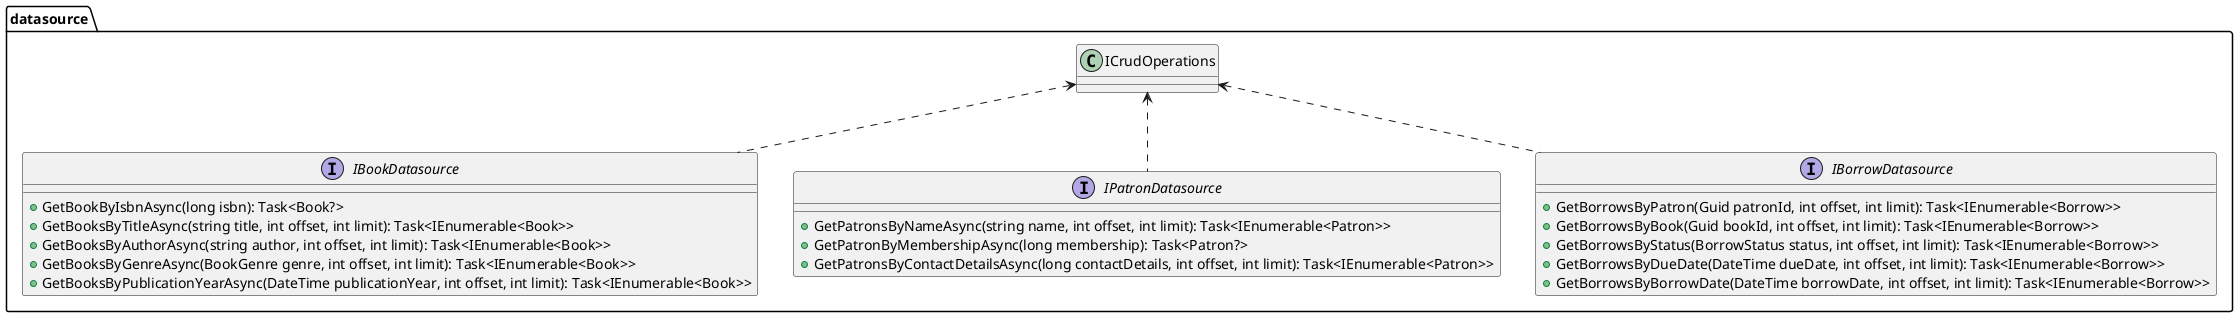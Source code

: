 @startuml
package datasource {
    interface IBookDatasource {
        + GetBookByIsbnAsync(long isbn): Task<Book?>
        + GetBooksByTitleAsync(string title, int offset, int limit): Task<IEnumerable<Book>>
        + GetBooksByAuthorAsync(string author, int offset, int limit): Task<IEnumerable<Book>>
        + GetBooksByGenreAsync(BookGenre genre, int offset, int limit): Task<IEnumerable<Book>>
        + GetBooksByPublicationYearAsync(DateTime publicationYear, int offset, int limit): Task<IEnumerable<Book>>
    }

    interface IPatronDatasource {
        + GetPatronsByNameAsync(string name, int offset, int limit): Task<IEnumerable<Patron>>
        + GetPatronByMembershipAsync(long membership): Task<Patron?>
        + GetPatronsByContactDetailsAsync(long contactDetails, int offset, int limit): Task<IEnumerable<Patron>>
    }

    interface IBorrowDatasource {
        + GetBorrowsByPatron(Guid patronId, int offset, int limit): Task<IEnumerable<Borrow>>
        + GetBorrowsByBook(Guid bookId, int offset, int limit): Task<IEnumerable<Borrow>>
        + GetBorrowsByStatus(BorrowStatus status, int offset, int limit): Task<IEnumerable<Borrow>>
        + GetBorrowsByDueDate(DateTime dueDate, int offset, int limit): Task<IEnumerable<Borrow>>
        + GetBorrowsByBorrowDate(DateTime borrowDate, int offset, int limit): Task<IEnumerable<Borrow>>
    }

    ICrudOperations <.. IBookDatasource
    ICrudOperations <.. IPatronDatasource
    ICrudOperations <.. IBorrowDatasource
}
@enduml
